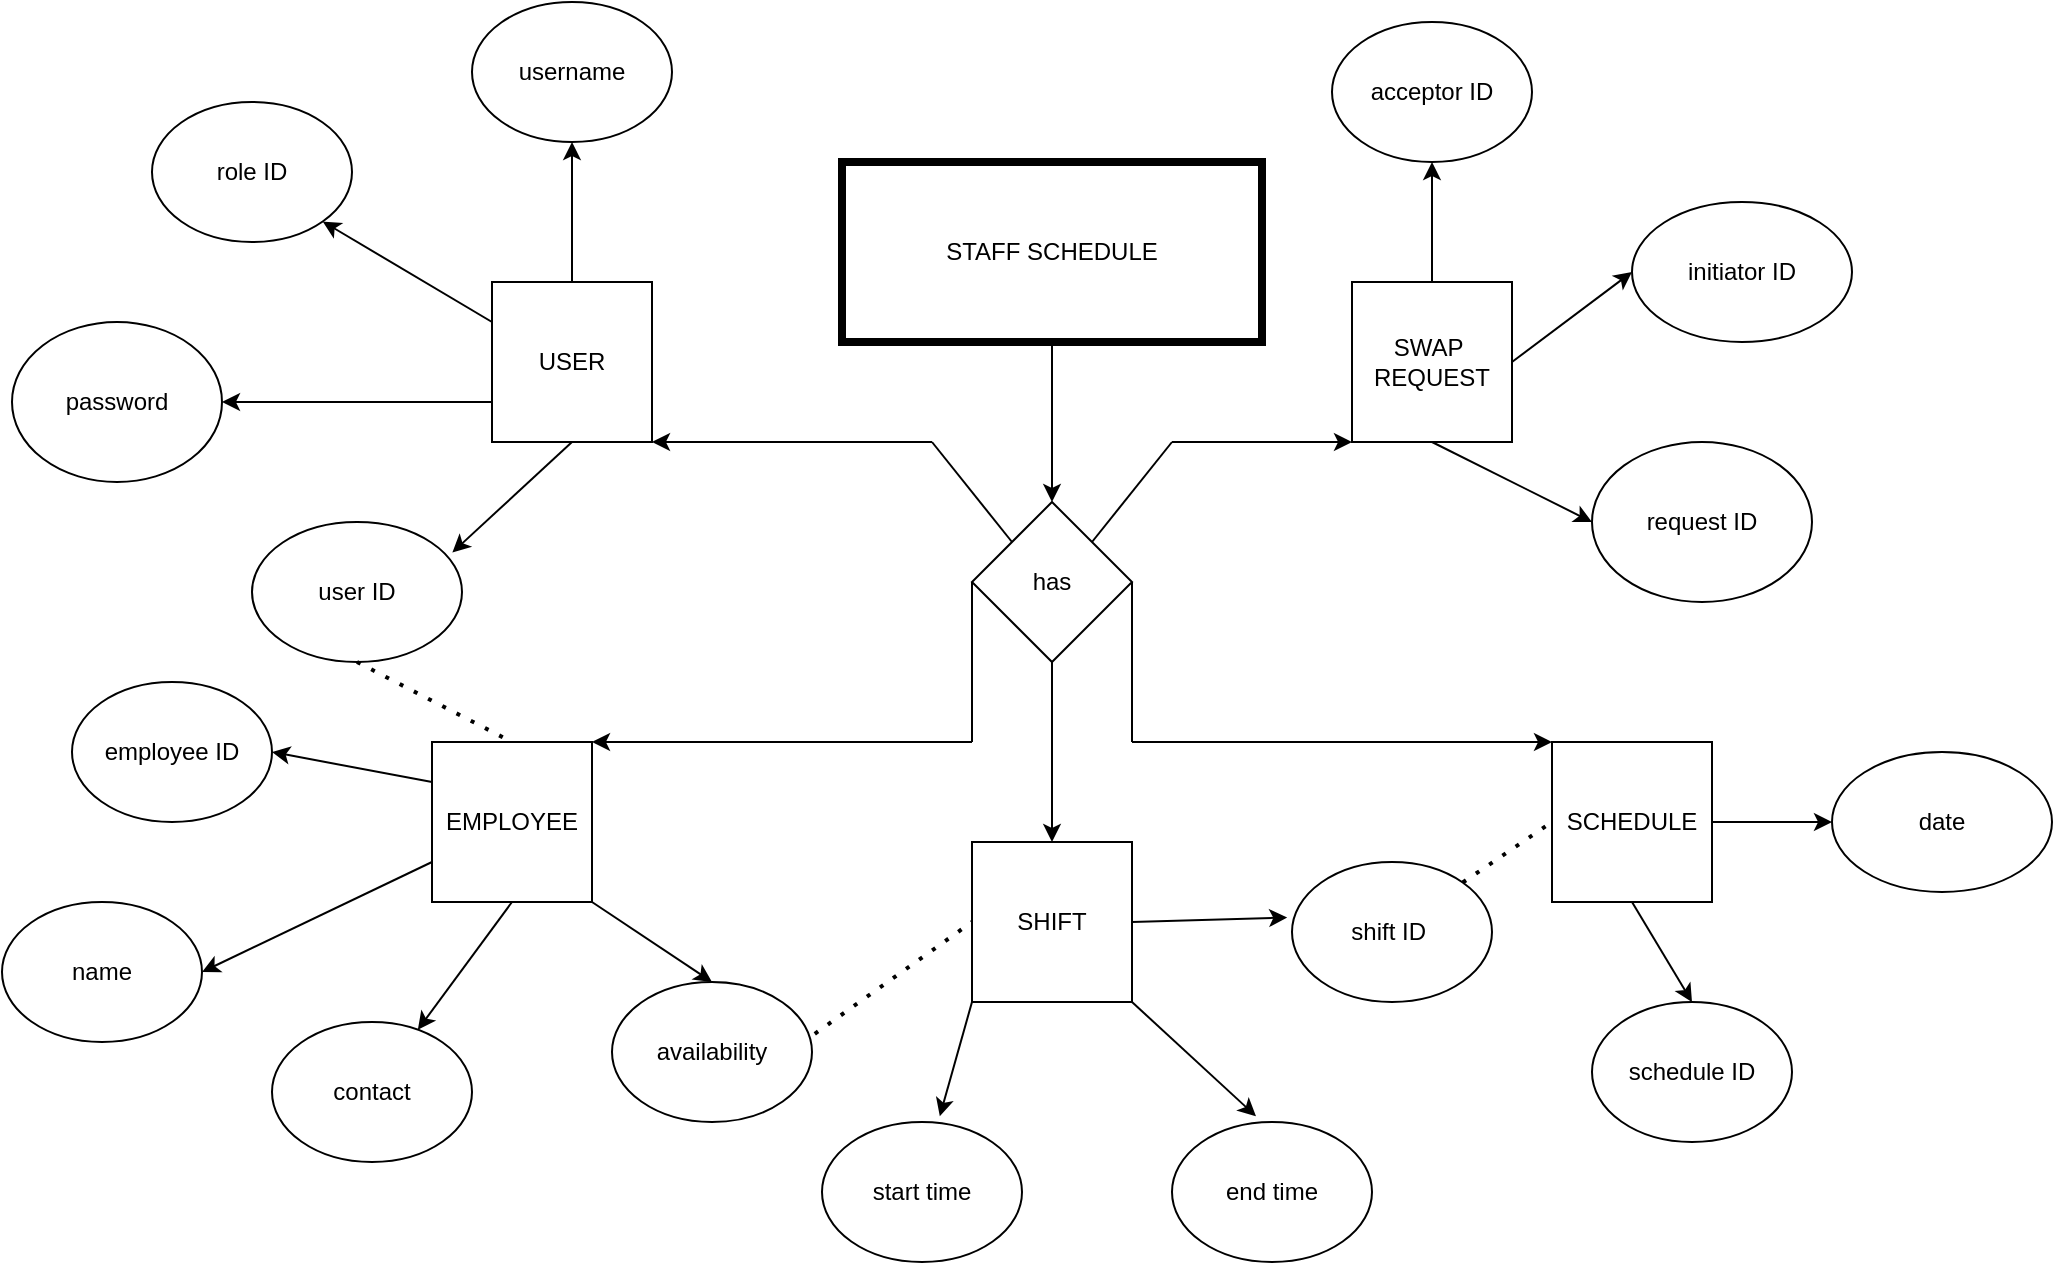 <mxfile version="24.7.1" type="device">
  <diagram name="Page-1" id="CEx8q3jwLbHcBo9PbhBw">
    <mxGraphModel dx="2043" dy="1786" grid="1" gridSize="10" guides="1" tooltips="1" connect="1" arrows="1" fold="1" page="1" pageScale="1" pageWidth="850" pageHeight="1100" math="0" shadow="0">
      <root>
        <mxCell id="0" />
        <mxCell id="1" parent="0" />
        <mxCell id="7FVs_-6Pm-w2oeAKyXiz-1" value="STAFF SCHEDULE" style="rounded=0;whiteSpace=wrap;html=1;strokeWidth=4;" vertex="1" parent="1">
          <mxGeometry x="335" width="210" height="90" as="geometry" />
        </mxCell>
        <mxCell id="7FVs_-6Pm-w2oeAKyXiz-3" value="has" style="rhombus;whiteSpace=wrap;html=1;" vertex="1" parent="1">
          <mxGeometry x="400" y="170" width="80" height="80" as="geometry" />
        </mxCell>
        <mxCell id="7FVs_-6Pm-w2oeAKyXiz-4" value="USER" style="whiteSpace=wrap;html=1;aspect=fixed;" vertex="1" parent="1">
          <mxGeometry x="160" y="60" width="80" height="80" as="geometry" />
        </mxCell>
        <mxCell id="7FVs_-6Pm-w2oeAKyXiz-5" value="EMPLOYEE" style="whiteSpace=wrap;html=1;aspect=fixed;" vertex="1" parent="1">
          <mxGeometry x="130" y="290" width="80" height="80" as="geometry" />
        </mxCell>
        <mxCell id="7FVs_-6Pm-w2oeAKyXiz-6" value="SHIFT" style="whiteSpace=wrap;html=1;aspect=fixed;" vertex="1" parent="1">
          <mxGeometry x="400" y="340" width="80" height="80" as="geometry" />
        </mxCell>
        <mxCell id="7FVs_-6Pm-w2oeAKyXiz-7" value="SCHEDULE" style="whiteSpace=wrap;html=1;aspect=fixed;" vertex="1" parent="1">
          <mxGeometry x="690" y="290" width="80" height="80" as="geometry" />
        </mxCell>
        <mxCell id="7FVs_-6Pm-w2oeAKyXiz-8" value="SWAP&amp;nbsp;&lt;div&gt;REQUEST&lt;/div&gt;" style="whiteSpace=wrap;html=1;aspect=fixed;" vertex="1" parent="1">
          <mxGeometry x="590" y="60" width="80" height="80" as="geometry" />
        </mxCell>
        <mxCell id="7FVs_-6Pm-w2oeAKyXiz-9" value="user ID" style="ellipse;whiteSpace=wrap;html=1;" vertex="1" parent="1">
          <mxGeometry x="40" y="180" width="105" height="70" as="geometry" />
        </mxCell>
        <mxCell id="7FVs_-6Pm-w2oeAKyXiz-10" value="password" style="ellipse;whiteSpace=wrap;html=1;" vertex="1" parent="1">
          <mxGeometry x="-80" y="80" width="105" height="80" as="geometry" />
        </mxCell>
        <mxCell id="7FVs_-6Pm-w2oeAKyXiz-11" value="username" style="ellipse;whiteSpace=wrap;html=1;" vertex="1" parent="1">
          <mxGeometry x="150" y="-80" width="100" height="70" as="geometry" />
        </mxCell>
        <mxCell id="7FVs_-6Pm-w2oeAKyXiz-12" value="role ID" style="ellipse;whiteSpace=wrap;html=1;" vertex="1" parent="1">
          <mxGeometry x="-10" y="-30" width="100" height="70" as="geometry" />
        </mxCell>
        <mxCell id="7FVs_-6Pm-w2oeAKyXiz-13" value="employee ID" style="ellipse;whiteSpace=wrap;html=1;" vertex="1" parent="1">
          <mxGeometry x="-50" y="260" width="100" height="70" as="geometry" />
        </mxCell>
        <mxCell id="7FVs_-6Pm-w2oeAKyXiz-14" value="name" style="ellipse;whiteSpace=wrap;html=1;" vertex="1" parent="1">
          <mxGeometry x="-85" y="370" width="100" height="70" as="geometry" />
        </mxCell>
        <mxCell id="7FVs_-6Pm-w2oeAKyXiz-15" value="contact" style="ellipse;whiteSpace=wrap;html=1;" vertex="1" parent="1">
          <mxGeometry x="50" y="430" width="100" height="70" as="geometry" />
        </mxCell>
        <mxCell id="7FVs_-6Pm-w2oeAKyXiz-16" value="" style="endArrow=classic;html=1;rounded=0;entryX=0.5;entryY=0;entryDx=0;entryDy=0;exitX=0.5;exitY=1;exitDx=0;exitDy=0;" edge="1" parent="1" source="7FVs_-6Pm-w2oeAKyXiz-1" target="7FVs_-6Pm-w2oeAKyXiz-3">
          <mxGeometry width="50" height="50" relative="1" as="geometry">
            <mxPoint x="440" y="100" as="sourcePoint" />
            <mxPoint x="460" y="210" as="targetPoint" />
          </mxGeometry>
        </mxCell>
        <mxCell id="7FVs_-6Pm-w2oeAKyXiz-18" value="" style="endArrow=classic;html=1;rounded=0;entryX=0;entryY=1;entryDx=0;entryDy=0;" edge="1" parent="1" target="7FVs_-6Pm-w2oeAKyXiz-8">
          <mxGeometry width="50" height="50" relative="1" as="geometry">
            <mxPoint x="500" y="140" as="sourcePoint" />
            <mxPoint x="460" y="210" as="targetPoint" />
          </mxGeometry>
        </mxCell>
        <mxCell id="7FVs_-6Pm-w2oeAKyXiz-19" value="" style="endArrow=classic;html=1;rounded=0;" edge="1" parent="1">
          <mxGeometry width="50" height="50" relative="1" as="geometry">
            <mxPoint x="400" y="290" as="sourcePoint" />
            <mxPoint x="210" y="290" as="targetPoint" />
          </mxGeometry>
        </mxCell>
        <mxCell id="7FVs_-6Pm-w2oeAKyXiz-20" value="" style="endArrow=classic;html=1;rounded=0;entryX=1;entryY=1;entryDx=0;entryDy=0;" edge="1" parent="1" target="7FVs_-6Pm-w2oeAKyXiz-4">
          <mxGeometry width="50" height="50" relative="1" as="geometry">
            <mxPoint x="380" y="140" as="sourcePoint" />
            <mxPoint x="260" y="140" as="targetPoint" />
          </mxGeometry>
        </mxCell>
        <mxCell id="7FVs_-6Pm-w2oeAKyXiz-21" value="" style="endArrow=classic;html=1;rounded=0;entryX=0;entryY=0;entryDx=0;entryDy=0;" edge="1" parent="1" target="7FVs_-6Pm-w2oeAKyXiz-7">
          <mxGeometry width="50" height="50" relative="1" as="geometry">
            <mxPoint x="480" y="290" as="sourcePoint" />
            <mxPoint x="460" y="210" as="targetPoint" />
          </mxGeometry>
        </mxCell>
        <mxCell id="7FVs_-6Pm-w2oeAKyXiz-22" value="" style="endArrow=classic;html=1;rounded=0;exitX=0.5;exitY=1;exitDx=0;exitDy=0;entryX=0.5;entryY=0;entryDx=0;entryDy=0;" edge="1" parent="1" source="7FVs_-6Pm-w2oeAKyXiz-3" target="7FVs_-6Pm-w2oeAKyXiz-6">
          <mxGeometry width="50" height="50" relative="1" as="geometry">
            <mxPoint x="410" y="260" as="sourcePoint" />
            <mxPoint x="460" y="210" as="targetPoint" />
          </mxGeometry>
        </mxCell>
        <mxCell id="7FVs_-6Pm-w2oeAKyXiz-23" value="availability" style="ellipse;whiteSpace=wrap;html=1;" vertex="1" parent="1">
          <mxGeometry x="220" y="410" width="100" height="70" as="geometry" />
        </mxCell>
        <mxCell id="7FVs_-6Pm-w2oeAKyXiz-24" value="start time" style="ellipse;whiteSpace=wrap;html=1;" vertex="1" parent="1">
          <mxGeometry x="325" y="480" width="100" height="70" as="geometry" />
        </mxCell>
        <mxCell id="7FVs_-6Pm-w2oeAKyXiz-25" value="end time" style="ellipse;whiteSpace=wrap;html=1;" vertex="1" parent="1">
          <mxGeometry x="500" y="480" width="100" height="70" as="geometry" />
        </mxCell>
        <mxCell id="7FVs_-6Pm-w2oeAKyXiz-26" value="shift ID&amp;nbsp;" style="ellipse;whiteSpace=wrap;html=1;" vertex="1" parent="1">
          <mxGeometry x="560" y="350" width="100" height="70" as="geometry" />
        </mxCell>
        <mxCell id="7FVs_-6Pm-w2oeAKyXiz-27" value="request ID" style="ellipse;whiteSpace=wrap;html=1;" vertex="1" parent="1">
          <mxGeometry x="710" y="140" width="110" height="80" as="geometry" />
        </mxCell>
        <mxCell id="7FVs_-6Pm-w2oeAKyXiz-28" value="schedule ID" style="ellipse;whiteSpace=wrap;html=1;" vertex="1" parent="1">
          <mxGeometry x="710" y="420" width="100" height="70" as="geometry" />
        </mxCell>
        <mxCell id="7FVs_-6Pm-w2oeAKyXiz-29" value="date" style="ellipse;whiteSpace=wrap;html=1;" vertex="1" parent="1">
          <mxGeometry x="830" y="295" width="110" height="70" as="geometry" />
        </mxCell>
        <mxCell id="7FVs_-6Pm-w2oeAKyXiz-30" value="initiator ID" style="ellipse;whiteSpace=wrap;html=1;" vertex="1" parent="1">
          <mxGeometry x="730" y="20" width="110" height="70" as="geometry" />
        </mxCell>
        <mxCell id="7FVs_-6Pm-w2oeAKyXiz-32" value="" style="endArrow=classic;html=1;rounded=0;exitX=0.5;exitY=0;exitDx=0;exitDy=0;entryX=0.5;entryY=1;entryDx=0;entryDy=0;" edge="1" parent="1" source="7FVs_-6Pm-w2oeAKyXiz-4" target="7FVs_-6Pm-w2oeAKyXiz-11">
          <mxGeometry width="50" height="50" relative="1" as="geometry">
            <mxPoint x="400" y="250" as="sourcePoint" />
            <mxPoint x="450" y="200" as="targetPoint" />
          </mxGeometry>
        </mxCell>
        <mxCell id="7FVs_-6Pm-w2oeAKyXiz-33" value="" style="endArrow=classic;html=1;rounded=0;entryX=1;entryY=1;entryDx=0;entryDy=0;exitX=0;exitY=0.25;exitDx=0;exitDy=0;" edge="1" parent="1" source="7FVs_-6Pm-w2oeAKyXiz-4" target="7FVs_-6Pm-w2oeAKyXiz-12">
          <mxGeometry width="50" height="50" relative="1" as="geometry">
            <mxPoint x="120" y="70" as="sourcePoint" />
            <mxPoint x="450" y="200" as="targetPoint" />
          </mxGeometry>
        </mxCell>
        <mxCell id="7FVs_-6Pm-w2oeAKyXiz-34" value="" style="endArrow=classic;html=1;rounded=0;entryX=1;entryY=0.5;entryDx=0;entryDy=0;exitX=0;exitY=0.75;exitDx=0;exitDy=0;" edge="1" parent="1" source="7FVs_-6Pm-w2oeAKyXiz-4" target="7FVs_-6Pm-w2oeAKyXiz-10">
          <mxGeometry width="50" height="50" relative="1" as="geometry">
            <mxPoint x="400" y="250" as="sourcePoint" />
            <mxPoint x="450" y="200" as="targetPoint" />
          </mxGeometry>
        </mxCell>
        <mxCell id="7FVs_-6Pm-w2oeAKyXiz-35" value="" style="endArrow=classic;html=1;rounded=0;entryX=0.954;entryY=0.218;entryDx=0;entryDy=0;entryPerimeter=0;exitX=0.5;exitY=1;exitDx=0;exitDy=0;" edge="1" parent="1" source="7FVs_-6Pm-w2oeAKyXiz-4" target="7FVs_-6Pm-w2oeAKyXiz-9">
          <mxGeometry width="50" height="50" relative="1" as="geometry">
            <mxPoint x="400" y="250" as="sourcePoint" />
            <mxPoint x="450" y="200" as="targetPoint" />
          </mxGeometry>
        </mxCell>
        <mxCell id="7FVs_-6Pm-w2oeAKyXiz-36" value="" style="endArrow=classic;html=1;rounded=0;exitX=0;exitY=0.25;exitDx=0;exitDy=0;entryX=1;entryY=0.5;entryDx=0;entryDy=0;" edge="1" parent="1" source="7FVs_-6Pm-w2oeAKyXiz-5" target="7FVs_-6Pm-w2oeAKyXiz-13">
          <mxGeometry width="50" height="50" relative="1" as="geometry">
            <mxPoint x="400" y="250" as="sourcePoint" />
            <mxPoint x="450" y="200" as="targetPoint" />
          </mxGeometry>
        </mxCell>
        <mxCell id="7FVs_-6Pm-w2oeAKyXiz-37" value="" style="endArrow=classic;html=1;rounded=0;exitX=0;exitY=0.75;exitDx=0;exitDy=0;entryX=1;entryY=0.5;entryDx=0;entryDy=0;" edge="1" parent="1" source="7FVs_-6Pm-w2oeAKyXiz-5" target="7FVs_-6Pm-w2oeAKyXiz-14">
          <mxGeometry width="50" height="50" relative="1" as="geometry">
            <mxPoint x="400" y="250" as="sourcePoint" />
            <mxPoint x="450" y="200" as="targetPoint" />
          </mxGeometry>
        </mxCell>
        <mxCell id="7FVs_-6Pm-w2oeAKyXiz-38" value="" style="endArrow=classic;html=1;rounded=0;exitX=0.5;exitY=1;exitDx=0;exitDy=0;" edge="1" parent="1" source="7FVs_-6Pm-w2oeAKyXiz-5" target="7FVs_-6Pm-w2oeAKyXiz-15">
          <mxGeometry width="50" height="50" relative="1" as="geometry">
            <mxPoint x="400" y="250" as="sourcePoint" />
            <mxPoint x="450" y="200" as="targetPoint" />
          </mxGeometry>
        </mxCell>
        <mxCell id="7FVs_-6Pm-w2oeAKyXiz-39" value="" style="endArrow=classic;html=1;rounded=0;exitX=1;exitY=1;exitDx=0;exitDy=0;entryX=0.5;entryY=0;entryDx=0;entryDy=0;" edge="1" parent="1" source="7FVs_-6Pm-w2oeAKyXiz-5" target="7FVs_-6Pm-w2oeAKyXiz-23">
          <mxGeometry width="50" height="50" relative="1" as="geometry">
            <mxPoint x="400" y="250" as="sourcePoint" />
            <mxPoint x="450" y="200" as="targetPoint" />
          </mxGeometry>
        </mxCell>
        <mxCell id="7FVs_-6Pm-w2oeAKyXiz-40" value="" style="endArrow=classic;html=1;rounded=0;exitX=0;exitY=1;exitDx=0;exitDy=0;entryX=0.589;entryY=-0.041;entryDx=0;entryDy=0;entryPerimeter=0;" edge="1" parent="1" source="7FVs_-6Pm-w2oeAKyXiz-6" target="7FVs_-6Pm-w2oeAKyXiz-24">
          <mxGeometry width="50" height="50" relative="1" as="geometry">
            <mxPoint x="400" y="250" as="sourcePoint" />
            <mxPoint x="450" y="200" as="targetPoint" />
          </mxGeometry>
        </mxCell>
        <mxCell id="7FVs_-6Pm-w2oeAKyXiz-41" value="" style="endArrow=classic;html=1;rounded=0;exitX=1;exitY=1;exitDx=0;exitDy=0;entryX=0.42;entryY=-0.041;entryDx=0;entryDy=0;entryPerimeter=0;" edge="1" parent="1" source="7FVs_-6Pm-w2oeAKyXiz-6" target="7FVs_-6Pm-w2oeAKyXiz-25">
          <mxGeometry width="50" height="50" relative="1" as="geometry">
            <mxPoint x="400" y="250" as="sourcePoint" />
            <mxPoint x="450" y="200" as="targetPoint" />
          </mxGeometry>
        </mxCell>
        <mxCell id="7FVs_-6Pm-w2oeAKyXiz-42" value="" style="endArrow=classic;html=1;rounded=0;exitX=1;exitY=0.5;exitDx=0;exitDy=0;entryX=-0.024;entryY=0.396;entryDx=0;entryDy=0;entryPerimeter=0;" edge="1" parent="1" source="7FVs_-6Pm-w2oeAKyXiz-6" target="7FVs_-6Pm-w2oeAKyXiz-26">
          <mxGeometry width="50" height="50" relative="1" as="geometry">
            <mxPoint x="400" y="250" as="sourcePoint" />
            <mxPoint x="450" y="200" as="targetPoint" />
          </mxGeometry>
        </mxCell>
        <mxCell id="7FVs_-6Pm-w2oeAKyXiz-43" value="" style="endArrow=classic;html=1;rounded=0;exitX=0.5;exitY=1;exitDx=0;exitDy=0;entryX=0.5;entryY=0;entryDx=0;entryDy=0;" edge="1" parent="1" source="7FVs_-6Pm-w2oeAKyXiz-7" target="7FVs_-6Pm-w2oeAKyXiz-28">
          <mxGeometry width="50" height="50" relative="1" as="geometry">
            <mxPoint x="400" y="250" as="sourcePoint" />
            <mxPoint x="450" y="200" as="targetPoint" />
          </mxGeometry>
        </mxCell>
        <mxCell id="7FVs_-6Pm-w2oeAKyXiz-44" value="" style="endArrow=classic;html=1;rounded=0;entryX=0;entryY=0.5;entryDx=0;entryDy=0;exitX=1;exitY=0.5;exitDx=0;exitDy=0;" edge="1" parent="1" source="7FVs_-6Pm-w2oeAKyXiz-7" target="7FVs_-6Pm-w2oeAKyXiz-29">
          <mxGeometry width="50" height="50" relative="1" as="geometry">
            <mxPoint x="780" y="300" as="sourcePoint" />
            <mxPoint x="450" y="200" as="targetPoint" />
          </mxGeometry>
        </mxCell>
        <mxCell id="7FVs_-6Pm-w2oeAKyXiz-46" value="" style="endArrow=classic;html=1;rounded=0;entryX=0;entryY=0.5;entryDx=0;entryDy=0;exitX=1;exitY=0.5;exitDx=0;exitDy=0;" edge="1" parent="1" source="7FVs_-6Pm-w2oeAKyXiz-8" target="7FVs_-6Pm-w2oeAKyXiz-30">
          <mxGeometry width="50" height="50" relative="1" as="geometry">
            <mxPoint x="400" y="250" as="sourcePoint" />
            <mxPoint x="450" y="200" as="targetPoint" />
          </mxGeometry>
        </mxCell>
        <mxCell id="7FVs_-6Pm-w2oeAKyXiz-48" value="" style="endArrow=classic;html=1;rounded=0;exitX=0.5;exitY=1;exitDx=0;exitDy=0;entryX=0;entryY=0.5;entryDx=0;entryDy=0;" edge="1" parent="1" source="7FVs_-6Pm-w2oeAKyXiz-8" target="7FVs_-6Pm-w2oeAKyXiz-27">
          <mxGeometry width="50" height="50" relative="1" as="geometry">
            <mxPoint x="400" y="250" as="sourcePoint" />
            <mxPoint x="450" y="200" as="targetPoint" />
          </mxGeometry>
        </mxCell>
        <mxCell id="7FVs_-6Pm-w2oeAKyXiz-49" value="acceptor ID" style="ellipse;whiteSpace=wrap;html=1;" vertex="1" parent="1">
          <mxGeometry x="580" y="-70" width="100" height="70" as="geometry" />
        </mxCell>
        <mxCell id="7FVs_-6Pm-w2oeAKyXiz-50" value="" style="endArrow=none;html=1;rounded=0;entryX=1;entryY=0;entryDx=0;entryDy=0;" edge="1" parent="1" target="7FVs_-6Pm-w2oeAKyXiz-3">
          <mxGeometry width="50" height="50" relative="1" as="geometry">
            <mxPoint x="500" y="140" as="sourcePoint" />
            <mxPoint x="450" y="200" as="targetPoint" />
          </mxGeometry>
        </mxCell>
        <mxCell id="7FVs_-6Pm-w2oeAKyXiz-51" value="" style="endArrow=classic;html=1;rounded=0;entryX=0.5;entryY=1;entryDx=0;entryDy=0;exitX=0.5;exitY=0;exitDx=0;exitDy=0;" edge="1" parent="1" source="7FVs_-6Pm-w2oeAKyXiz-8" target="7FVs_-6Pm-w2oeAKyXiz-49">
          <mxGeometry width="50" height="50" relative="1" as="geometry">
            <mxPoint x="400" y="250" as="sourcePoint" />
            <mxPoint x="450" y="200" as="targetPoint" />
          </mxGeometry>
        </mxCell>
        <mxCell id="7FVs_-6Pm-w2oeAKyXiz-52" value="" style="endArrow=none;html=1;rounded=0;entryX=1;entryY=0.5;entryDx=0;entryDy=0;" edge="1" parent="1" target="7FVs_-6Pm-w2oeAKyXiz-3">
          <mxGeometry width="50" height="50" relative="1" as="geometry">
            <mxPoint x="480" y="290" as="sourcePoint" />
            <mxPoint x="450" y="260" as="targetPoint" />
          </mxGeometry>
        </mxCell>
        <mxCell id="7FVs_-6Pm-w2oeAKyXiz-53" value="" style="endArrow=none;html=1;rounded=0;entryX=0;entryY=0.5;entryDx=0;entryDy=0;" edge="1" parent="1" target="7FVs_-6Pm-w2oeAKyXiz-3">
          <mxGeometry width="50" height="50" relative="1" as="geometry">
            <mxPoint x="400" y="290" as="sourcePoint" />
            <mxPoint x="450" y="260" as="targetPoint" />
          </mxGeometry>
        </mxCell>
        <mxCell id="7FVs_-6Pm-w2oeAKyXiz-54" value="" style="endArrow=none;html=1;rounded=0;exitX=0;exitY=0;exitDx=0;exitDy=0;" edge="1" parent="1" source="7FVs_-6Pm-w2oeAKyXiz-3">
          <mxGeometry width="50" height="50" relative="1" as="geometry">
            <mxPoint x="400" y="260" as="sourcePoint" />
            <mxPoint x="380" y="140" as="targetPoint" />
          </mxGeometry>
        </mxCell>
        <mxCell id="7FVs_-6Pm-w2oeAKyXiz-55" value="" style="endArrow=none;dashed=1;html=1;dashPattern=1 3;strokeWidth=2;rounded=0;exitX=1.014;exitY=0.37;exitDx=0;exitDy=0;exitPerimeter=0;entryX=0;entryY=0.5;entryDx=0;entryDy=0;" edge="1" parent="1" source="7FVs_-6Pm-w2oeAKyXiz-23" target="7FVs_-6Pm-w2oeAKyXiz-6">
          <mxGeometry width="50" height="50" relative="1" as="geometry">
            <mxPoint x="400" y="260" as="sourcePoint" />
            <mxPoint x="450" y="210" as="targetPoint" />
          </mxGeometry>
        </mxCell>
        <mxCell id="7FVs_-6Pm-w2oeAKyXiz-56" value="" style="endArrow=none;dashed=1;html=1;dashPattern=1 3;strokeWidth=2;rounded=0;exitX=0.5;exitY=1;exitDx=0;exitDy=0;entryX=0.5;entryY=0;entryDx=0;entryDy=0;" edge="1" parent="1" source="7FVs_-6Pm-w2oeAKyXiz-9" target="7FVs_-6Pm-w2oeAKyXiz-5">
          <mxGeometry width="50" height="50" relative="1" as="geometry">
            <mxPoint x="400" y="260" as="sourcePoint" />
            <mxPoint x="450" y="210" as="targetPoint" />
          </mxGeometry>
        </mxCell>
        <mxCell id="7FVs_-6Pm-w2oeAKyXiz-57" value="" style="endArrow=none;dashed=1;html=1;dashPattern=1 3;strokeWidth=2;rounded=0;entryX=0;entryY=0.5;entryDx=0;entryDy=0;exitX=1;exitY=0;exitDx=0;exitDy=0;" edge="1" parent="1" source="7FVs_-6Pm-w2oeAKyXiz-26" target="7FVs_-6Pm-w2oeAKyXiz-7">
          <mxGeometry width="50" height="50" relative="1" as="geometry">
            <mxPoint x="400" y="260" as="sourcePoint" />
            <mxPoint x="450" y="210" as="targetPoint" />
          </mxGeometry>
        </mxCell>
      </root>
    </mxGraphModel>
  </diagram>
</mxfile>
